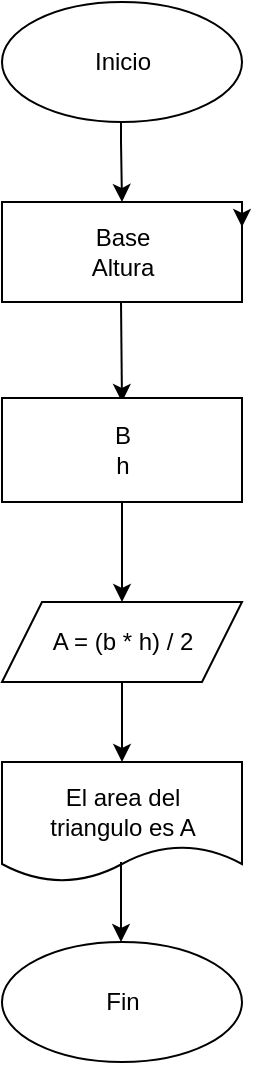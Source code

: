 <mxfile version="26.0.11">
  <diagram name="Página-1" id="e-5Q2qaidOUuFt5LdAj-">
    <mxGraphModel dx="865" dy="333" grid="1" gridSize="10" guides="1" tooltips="1" connect="1" arrows="1" fold="1" page="1" pageScale="1" pageWidth="827" pageHeight="1169" math="0" shadow="0">
      <root>
        <mxCell id="0" />
        <mxCell id="1" parent="0" />
        <mxCell id="7S7G7h_cLfi9LHGKI-ri-1" value="" style="ellipse;whiteSpace=wrap;html=1;" vertex="1" parent="1">
          <mxGeometry x="250" y="20" width="120" height="60" as="geometry" />
        </mxCell>
        <mxCell id="7S7G7h_cLfi9LHGKI-ri-2" value="Inicio" style="text;html=1;align=center;verticalAlign=middle;resizable=0;points=[];autosize=1;strokeColor=none;fillColor=none;" vertex="1" parent="1">
          <mxGeometry x="285" y="35" width="50" height="30" as="geometry" />
        </mxCell>
        <mxCell id="7S7G7h_cLfi9LHGKI-ri-3" value="" style="endArrow=classic;html=1;rounded=0;" edge="1" parent="1">
          <mxGeometry width="50" height="50" relative="1" as="geometry">
            <mxPoint x="309.5" y="80" as="sourcePoint" />
            <mxPoint x="310" y="120" as="targetPoint" />
            <Array as="points">
              <mxPoint x="309.5" y="90" />
            </Array>
          </mxGeometry>
        </mxCell>
        <mxCell id="7S7G7h_cLfi9LHGKI-ri-4" value="" style="rounded=0;whiteSpace=wrap;html=1;" vertex="1" parent="1">
          <mxGeometry x="250" y="120" width="120" height="50" as="geometry" />
        </mxCell>
        <mxCell id="7S7G7h_cLfi9LHGKI-ri-6" style="edgeStyle=orthogonalEdgeStyle;rounded=0;orthogonalLoop=1;jettySize=auto;html=1;exitX=1;exitY=0;exitDx=0;exitDy=0;entryX=1;entryY=0.25;entryDx=0;entryDy=0;" edge="1" parent="1" source="7S7G7h_cLfi9LHGKI-ri-4" target="7S7G7h_cLfi9LHGKI-ri-4">
          <mxGeometry relative="1" as="geometry" />
        </mxCell>
        <mxCell id="7S7G7h_cLfi9LHGKI-ri-7" value="" style="endArrow=classic;html=1;rounded=0;" edge="1" parent="1">
          <mxGeometry width="50" height="50" relative="1" as="geometry">
            <mxPoint x="309.5" y="170" as="sourcePoint" />
            <mxPoint x="310" y="220" as="targetPoint" />
          </mxGeometry>
        </mxCell>
        <mxCell id="7S7G7h_cLfi9LHGKI-ri-8" value="" style="shape=parallelogram;perimeter=parallelogramPerimeter;whiteSpace=wrap;html=1;fixedSize=1;" vertex="1" parent="1">
          <mxGeometry x="250" y="320" width="120" height="40" as="geometry" />
        </mxCell>
        <mxCell id="7S7G7h_cLfi9LHGKI-ri-9" value="Base&lt;div&gt;Altura&lt;/div&gt;" style="text;html=1;align=center;verticalAlign=middle;resizable=0;points=[];autosize=1;strokeColor=none;fillColor=none;" vertex="1" parent="1">
          <mxGeometry x="285" y="125" width="50" height="40" as="geometry" />
        </mxCell>
        <mxCell id="7S7G7h_cLfi9LHGKI-ri-10" value="" style="rounded=0;whiteSpace=wrap;html=1;" vertex="1" parent="1">
          <mxGeometry x="250" y="218" width="120" height="52" as="geometry" />
        </mxCell>
        <mxCell id="7S7G7h_cLfi9LHGKI-ri-11" value="" style="endArrow=classic;html=1;rounded=0;" edge="1" parent="1">
          <mxGeometry width="50" height="50" relative="1" as="geometry">
            <mxPoint x="310" y="270" as="sourcePoint" />
            <mxPoint x="310" y="320" as="targetPoint" />
          </mxGeometry>
        </mxCell>
        <mxCell id="7S7G7h_cLfi9LHGKI-ri-13" value="B&lt;div&gt;h&lt;/div&gt;" style="text;html=1;align=center;verticalAlign=middle;resizable=0;points=[];autosize=1;strokeColor=none;fillColor=none;" vertex="1" parent="1">
          <mxGeometry x="295" y="224" width="30" height="40" as="geometry" />
        </mxCell>
        <mxCell id="7S7G7h_cLfi9LHGKI-ri-14" value="A = (b * h) / 2" style="text;html=1;align=center;verticalAlign=middle;resizable=0;points=[];autosize=1;strokeColor=none;fillColor=none;" vertex="1" parent="1">
          <mxGeometry x="265" y="325" width="90" height="30" as="geometry" />
        </mxCell>
        <mxCell id="7S7G7h_cLfi9LHGKI-ri-15" value="" style="endArrow=classic;html=1;rounded=0;" edge="1" parent="1">
          <mxGeometry width="50" height="50" relative="1" as="geometry">
            <mxPoint x="310" y="360" as="sourcePoint" />
            <mxPoint x="310" y="400" as="targetPoint" />
          </mxGeometry>
        </mxCell>
        <mxCell id="7S7G7h_cLfi9LHGKI-ri-16" value="" style="shape=document;whiteSpace=wrap;html=1;boundedLbl=1;" vertex="1" parent="1">
          <mxGeometry x="250" y="400" width="120" height="60" as="geometry" />
        </mxCell>
        <mxCell id="7S7G7h_cLfi9LHGKI-ri-17" value="El area del&lt;div&gt;triangulo es A&lt;/div&gt;" style="text;html=1;align=center;verticalAlign=middle;resizable=0;points=[];autosize=1;strokeColor=none;fillColor=none;" vertex="1" parent="1">
          <mxGeometry x="260" y="405" width="100" height="40" as="geometry" />
        </mxCell>
        <mxCell id="7S7G7h_cLfi9LHGKI-ri-18" value="" style="endArrow=classic;html=1;rounded=0;" edge="1" parent="1">
          <mxGeometry width="50" height="50" relative="1" as="geometry">
            <mxPoint x="309.5" y="450" as="sourcePoint" />
            <mxPoint x="309.5" y="490" as="targetPoint" />
          </mxGeometry>
        </mxCell>
        <mxCell id="7S7G7h_cLfi9LHGKI-ri-19" value="" style="ellipse;whiteSpace=wrap;html=1;" vertex="1" parent="1">
          <mxGeometry x="250" y="490" width="120" height="60" as="geometry" />
        </mxCell>
        <mxCell id="7S7G7h_cLfi9LHGKI-ri-20" value="Fin" style="text;html=1;align=center;verticalAlign=middle;resizable=0;points=[];autosize=1;strokeColor=none;fillColor=none;" vertex="1" parent="1">
          <mxGeometry x="290" y="505" width="40" height="30" as="geometry" />
        </mxCell>
      </root>
    </mxGraphModel>
  </diagram>
</mxfile>

